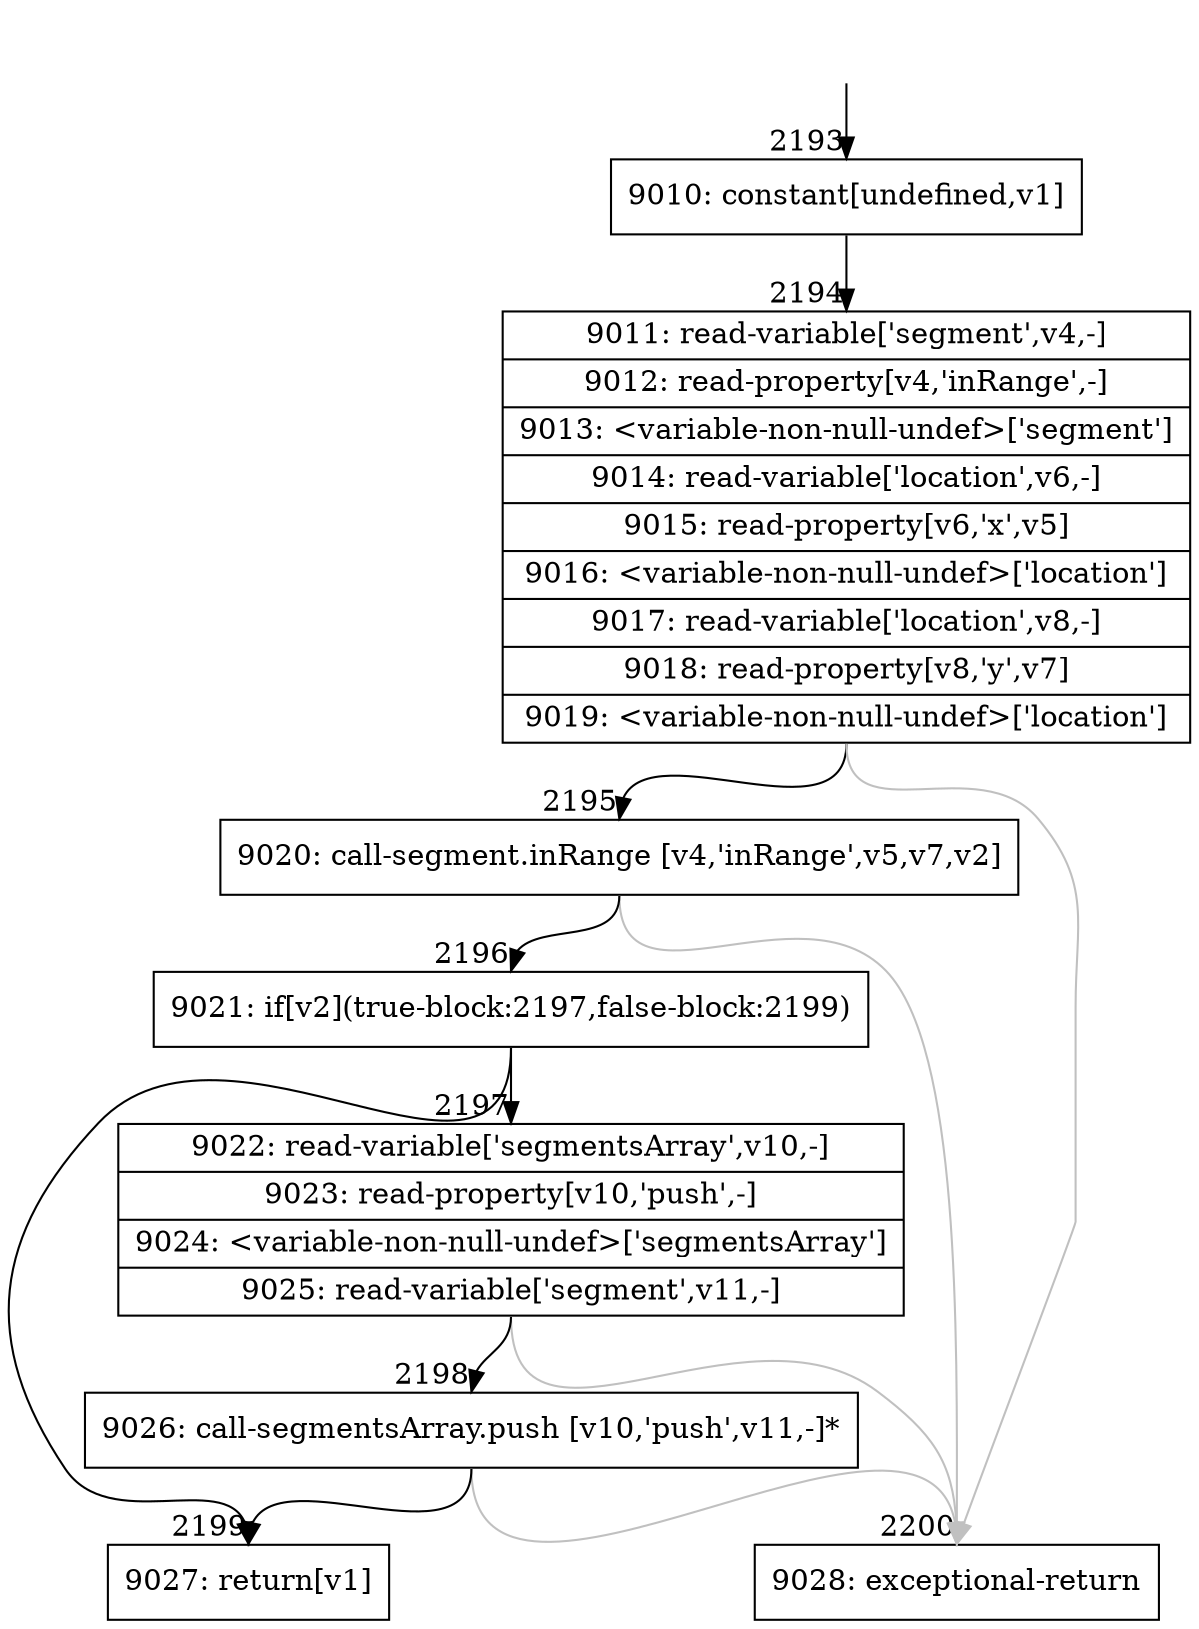 digraph {
rankdir="TD"
BB_entry203[shape=none,label=""];
BB_entry203 -> BB2193 [tailport=s, headport=n, headlabel="    2193"]
BB2193 [shape=record label="{9010: constant[undefined,v1]}" ] 
BB2193 -> BB2194 [tailport=s, headport=n, headlabel="      2194"]
BB2194 [shape=record label="{9011: read-variable['segment',v4,-]|9012: read-property[v4,'inRange',-]|9013: \<variable-non-null-undef\>['segment']|9014: read-variable['location',v6,-]|9015: read-property[v6,'x',v5]|9016: \<variable-non-null-undef\>['location']|9017: read-variable['location',v8,-]|9018: read-property[v8,'y',v7]|9019: \<variable-non-null-undef\>['location']}" ] 
BB2194 -> BB2195 [tailport=s, headport=n, headlabel="      2195"]
BB2194 -> BB2200 [tailport=s, headport=n, color=gray, headlabel="      2200"]
BB2195 [shape=record label="{9020: call-segment.inRange [v4,'inRange',v5,v7,v2]}" ] 
BB2195 -> BB2196 [tailport=s, headport=n, headlabel="      2196"]
BB2195 -> BB2200 [tailport=s, headport=n, color=gray]
BB2196 [shape=record label="{9021: if[v2](true-block:2197,false-block:2199)}" ] 
BB2196 -> BB2197 [tailport=s, headport=n, headlabel="      2197"]
BB2196 -> BB2199 [tailport=s, headport=n, headlabel="      2199"]
BB2197 [shape=record label="{9022: read-variable['segmentsArray',v10,-]|9023: read-property[v10,'push',-]|9024: \<variable-non-null-undef\>['segmentsArray']|9025: read-variable['segment',v11,-]}" ] 
BB2197 -> BB2198 [tailport=s, headport=n, headlabel="      2198"]
BB2197 -> BB2200 [tailport=s, headport=n, color=gray]
BB2198 [shape=record label="{9026: call-segmentsArray.push [v10,'push',v11,-]*}" ] 
BB2198 -> BB2199 [tailport=s, headport=n]
BB2198 -> BB2200 [tailport=s, headport=n, color=gray]
BB2199 [shape=record label="{9027: return[v1]}" ] 
BB2200 [shape=record label="{9028: exceptional-return}" ] 
//#$~ 2412
}
